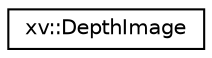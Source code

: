 digraph "Graphical Class Hierarchy"
{
 // LATEX_PDF_SIZE
  edge [fontname="Helvetica",fontsize="10",labelfontname="Helvetica",labelfontsize="10"];
  node [fontname="Helvetica",fontsize="10",shape=record];
  rankdir="LR";
  Node0 [label="xv::DepthImage",height=0.2,width=0.4,color="black", fillcolor="white", style="filled",URL="$structxv_1_1DepthImage.html",tooltip="An image provided by a TOF camera."];
}
